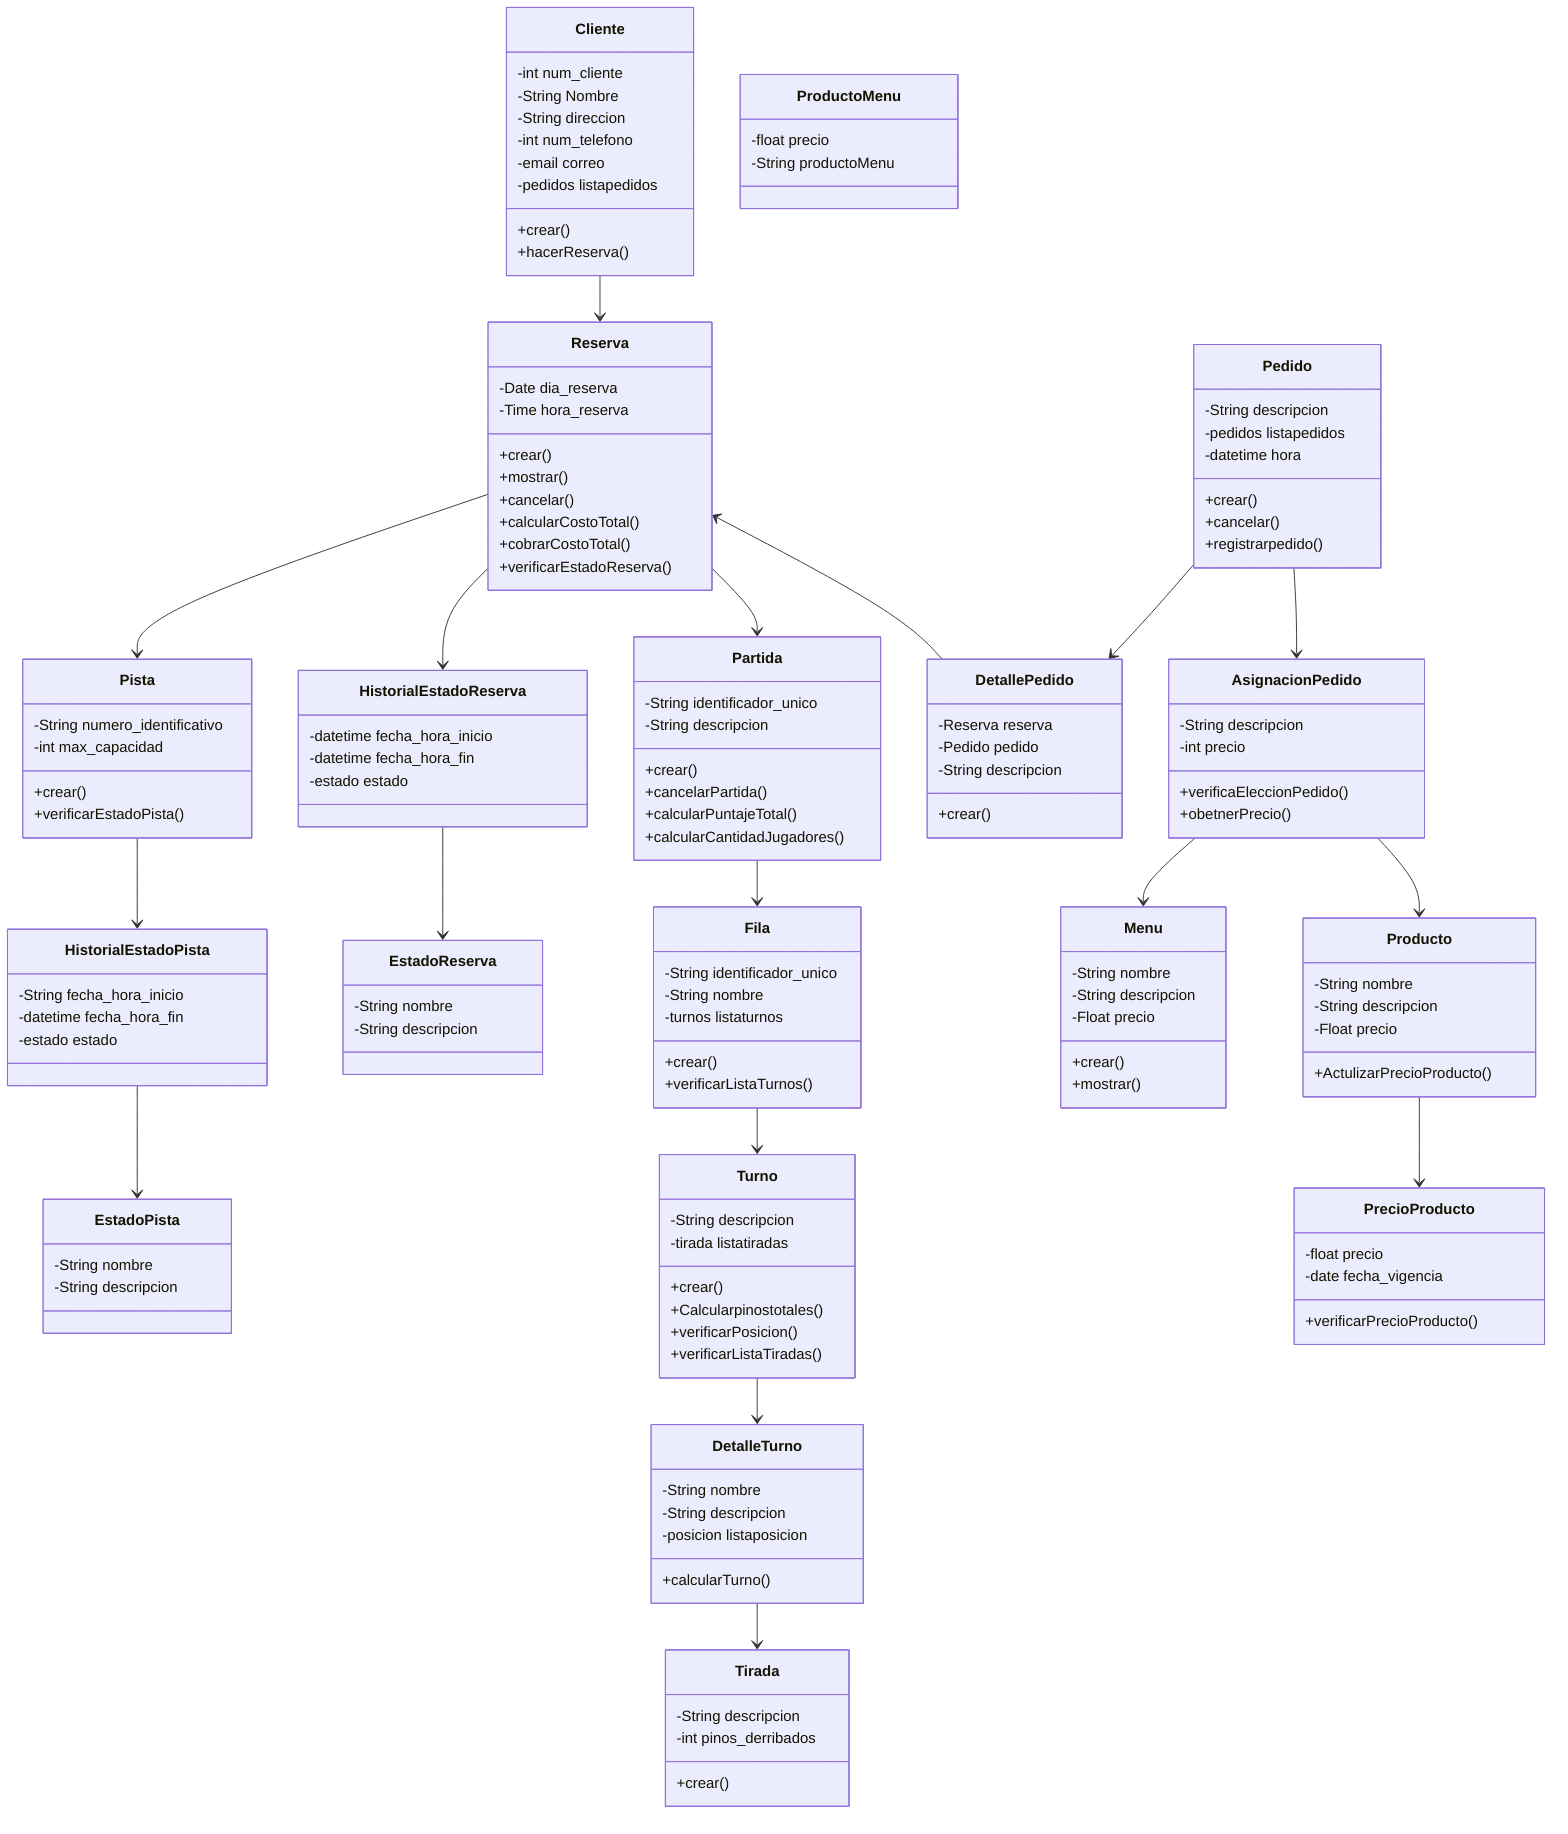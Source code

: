 classDiagram
    class Pista {
        -String numero_identificativo
        -int max_capacidad

        +crear()
        +verificarEstadoPista()
    }

    class EstadoPista {
        -String nombre
        -String descripcion
    }

    class HistorialEstadoPista{
        -String fecha_hora_inicio
        -datetime fecha_hora_fin
        -estado estado
    }

    class Cliente {
        -int num_cliente
        -String Nombre
        -String direccion
        -int num_telefono
        -email correo
        -pedidos listapedidos

        +crear()
        +hacerReserva()
    }  

    class Reserva {
        -Date dia_reserva
        -Time hora_reserva

        +crear()
        +mostrar()
        +cancelar()
        +calcularCostoTotal()
        +cobrarCostoTotal()
        +verificarEstadoReserva()
    }

    class EstadoReserva {
        -String nombre
        -String descripcion
    }

    class HistorialEstadoReserva {
        -datetime fecha_hora_inicio
        -datetime fecha_hora_fin
        -estado estado
    }

    class Menu {
        -String nombre
        -String descripcion
        -Float precio

        +crear()
        +mostrar()
    }

    class ProductoMenu{
        -float precio
        -String productoMenu
    }

    class Producto {
        -String nombre
        -String descripcion
        -Float precio

        +ActulizarPrecioProducto()
    }

    class Pedido {
        -String descripcion
        -pedidos listapedidos
        -datetime hora

        +crear()
        +cancelar()
        +registrarpedido()
    }

    class DetallePedido {
        -Reserva reserva
        -Pedido pedido
        -String descripcion

        +crear()
    }

    class PrecioProducto {
        -float precio
        -date fecha_vigencia

        +verificarPrecioProducto()
    }

    class AsignacionPedido {
        -String descripcion
        -int precio

        +verificaEleccionPedido()
        +obetnerPrecio()
    }

    class Partida {
        -String identificador_unico
        -String descripcion
        
        +crear()
        +cancelarPartida()
        +calcularPuntajeTotal()
        +calcularCantidadJugadores()
    }

    class Fila {
        -String identificador_unico
        -String nombre
        -turnos listaturnos

        +crear()
        +verificarListaTurnos()
    }

    class Turno {
        -String descripcion
        -tirada listatiradas

        +crear()
        +Calcularpinostotales()
        +verificarPosicion()
        +verificarListaTiradas()
    }

    class DetalleTurno {
        -String nombre
        -String descripcion
        -posicion listaposicion

        +calcularTurno()
    }

    class Tirada {
        -String descripcion
        -int pinos_derribados

        +crear()    
    }


Cliente --> Reserva
Pedido --> DetallePedido

Reserva --> Pista
Reserva --> HistorialEstadoReserva

AsignacionPedido --> Menu
AsignacionPedido --> Producto
Pedido --> AsignacionPedido

Partida --> Fila
Fila --> Turno
Turno --> DetalleTurno
DetalleTurno --> Tirada

HistorialEstadoReserva --> EstadoReserva

Pista --> HistorialEstadoPista
HistorialEstadoPista --> EstadoPista

Reserva --> Partida
Reserva <-- DetallePedido

Producto --> PrecioProducto